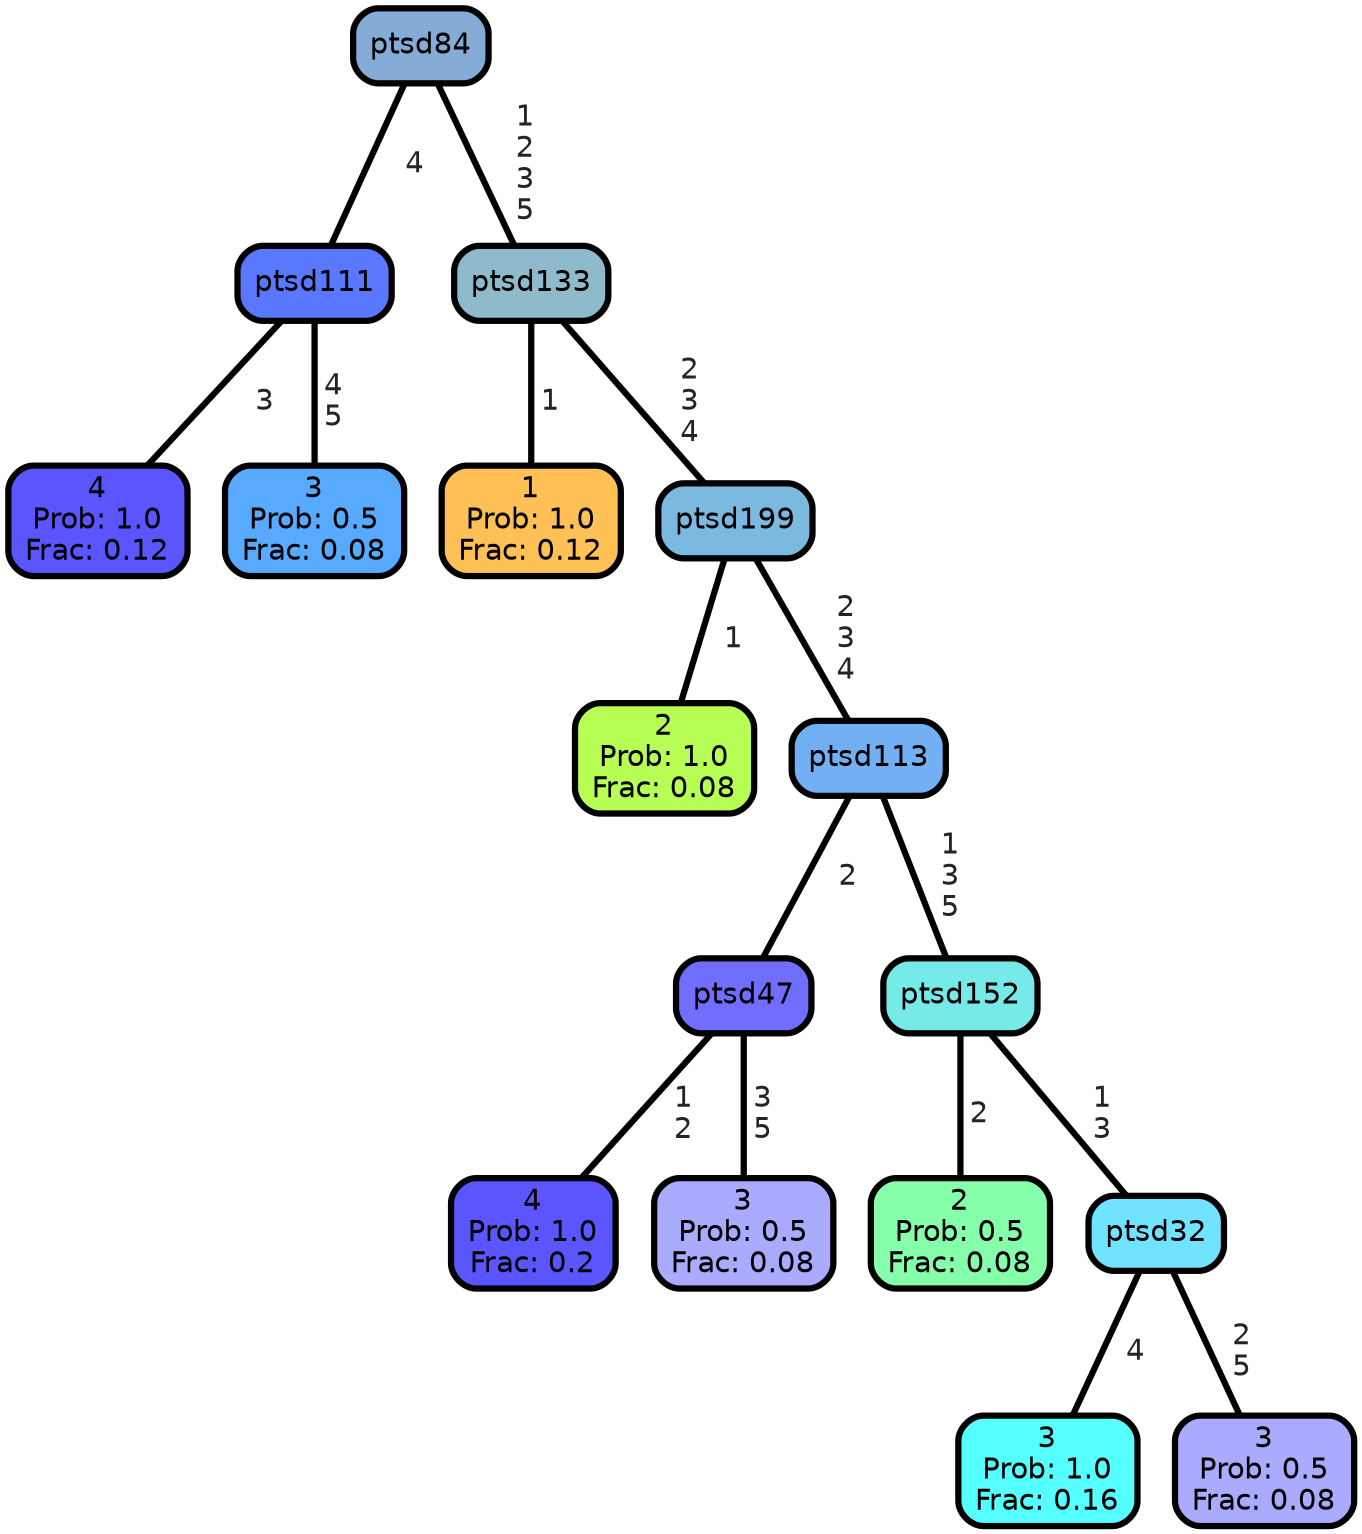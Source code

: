 graph Tree {
node [shape=box, style="filled, rounded",color="black",penwidth="3",fontcolor="black",                 fontname=helvetica] ;
graph [ranksep="0 equally", splines=straight,                 bgcolor=transparent, dpi=200] ;
edge [fontname=helvetica, fontweight=bold,fontcolor=grey14,color=black] ;
0 [label="4
Prob: 1.0
Frac: 0.12", fillcolor="#5a55ff"] ;
1 [label="ptsd111", fillcolor="#5977ff"] ;
2 [label="3
Prob: 0.5
Frac: 0.08", fillcolor="#57aaff"] ;
3 [label="ptsd84", fillcolor="#84acd6"] ;
4 [label="1
Prob: 1.0
Frac: 0.12", fillcolor="#ffc155"] ;
5 [label="ptsd133", fillcolor="#8fbacc"] ;
6 [label="2
Prob: 1.0
Frac: 0.08", fillcolor="#b8ff55"] ;
7 [label="ptsd199", fillcolor="#7bb9e1"] ;
8 [label="4
Prob: 1.0
Frac: 0.2", fillcolor="#5a55ff"] ;
9 [label="ptsd47", fillcolor="#706dff"] ;
10 [label="3
Prob: 0.5
Frac: 0.08", fillcolor="#aaaaff"] ;
11 [label="ptsd113", fillcolor="#73aff3"] ;
12 [label="2
Prob: 0.5
Frac: 0.08", fillcolor="#86ffaa"] ;
13 [label="ptsd152", fillcolor="#76e9e9"] ;
14 [label="3
Prob: 1.0
Frac: 0.16", fillcolor="#55ffff"] ;
15 [label="ptsd32", fillcolor="#71e2ff"] ;
16 [label="3
Prob: 0.5
Frac: 0.08", fillcolor="#aaaaff"] ;
1 -- 0 [label=" 3",penwidth=3] ;
1 -- 2 [label=" 4\n 5",penwidth=3] ;
3 -- 1 [label=" 4",penwidth=3] ;
3 -- 5 [label=" 1\n 2\n 3\n 5",penwidth=3] ;
5 -- 4 [label=" 1",penwidth=3] ;
5 -- 7 [label=" 2\n 3\n 4",penwidth=3] ;
7 -- 6 [label=" 1",penwidth=3] ;
7 -- 11 [label=" 2\n 3\n 4",penwidth=3] ;
9 -- 8 [label=" 1\n 2",penwidth=3] ;
9 -- 10 [label=" 3\n 5",penwidth=3] ;
11 -- 9 [label=" 2",penwidth=3] ;
11 -- 13 [label=" 1\n 3\n 5",penwidth=3] ;
13 -- 12 [label=" 2",penwidth=3] ;
13 -- 15 [label=" 1\n 3",penwidth=3] ;
15 -- 14 [label=" 4",penwidth=3] ;
15 -- 16 [label=" 2\n 5",penwidth=3] ;
{rank = same;}}